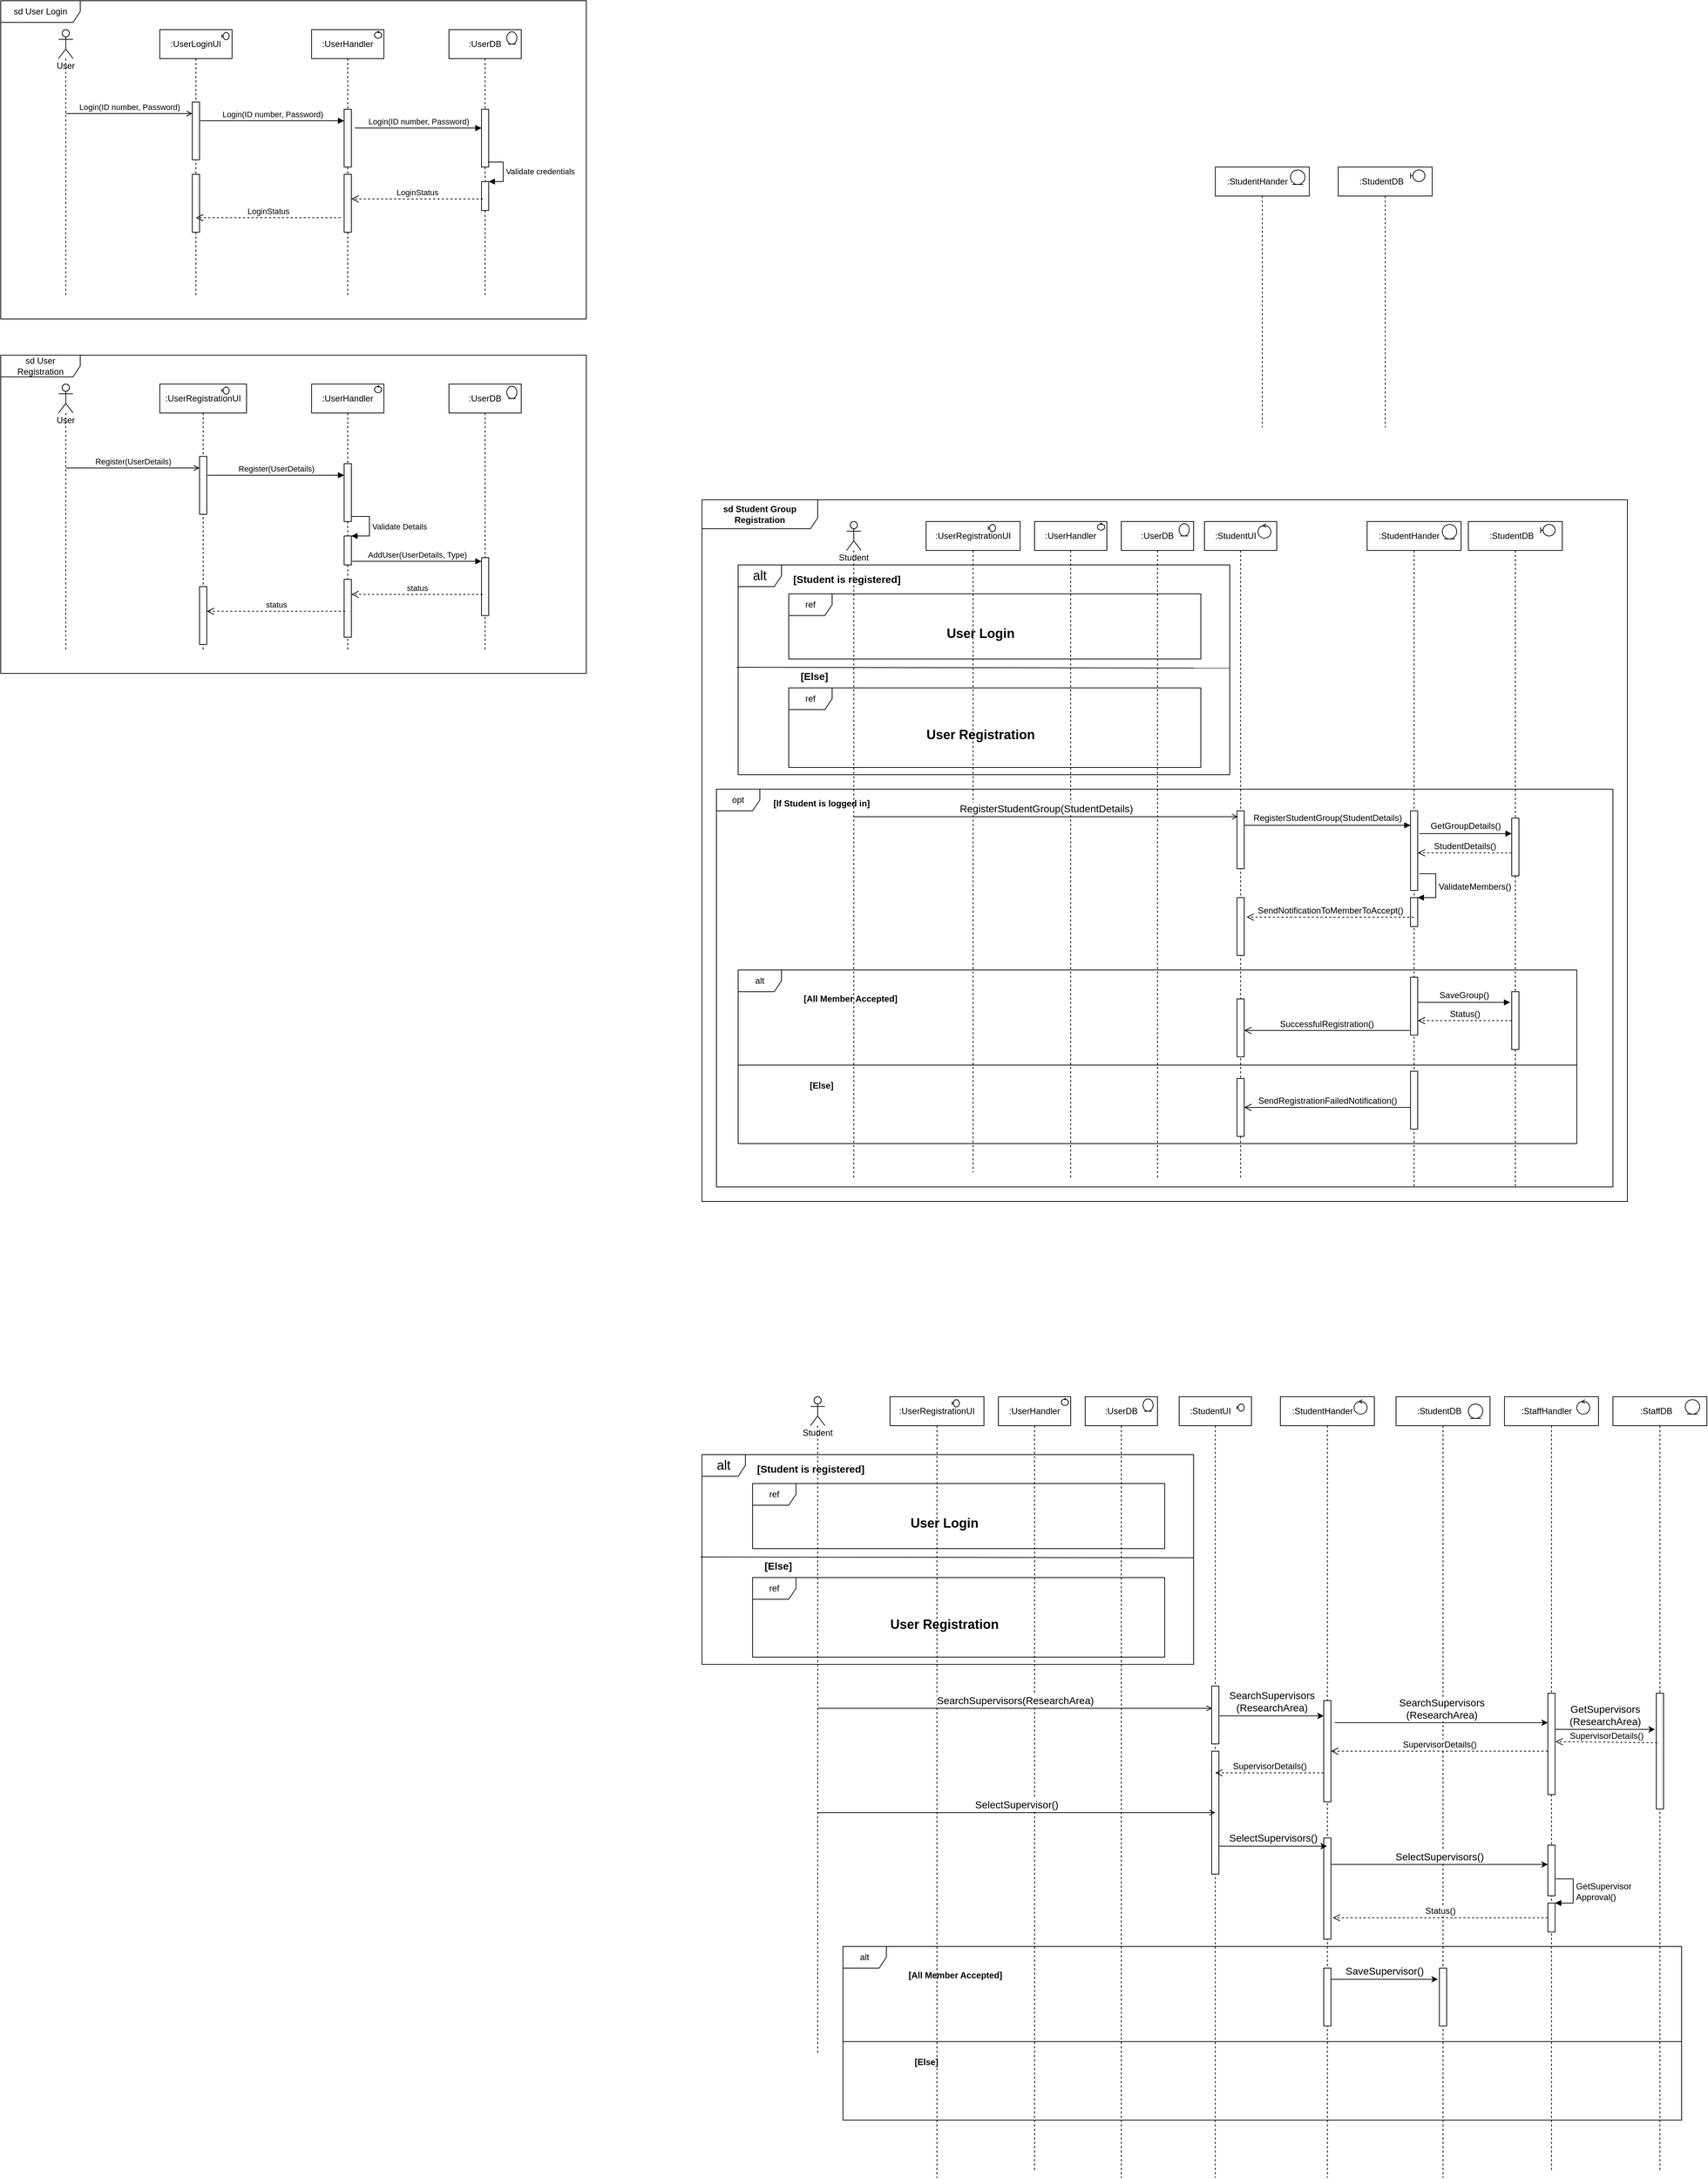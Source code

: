 <mxfile version="17.2.2" type="github">
  <diagram id="UXJ5FvUGoYxB-GUw2wmO" name="Page-1">
    <mxGraphModel dx="2993" dy="1779" grid="1" gridSize="10" guides="1" tooltips="1" connect="1" arrows="1" fold="1" page="1" pageScale="1" pageWidth="850" pageHeight="1100" math="0" shadow="0">
      <root>
        <mxCell id="0" />
        <mxCell id="1" parent="0" />
        <mxCell id="XORutTJ8tZkYRz8rHYH7-273" value="alt" style="shape=umlFrame;whiteSpace=wrap;html=1;fontSize=12;" vertex="1" parent="1">
          <mxGeometry x="-125" y="2580" width="1160" height="240" as="geometry" />
        </mxCell>
        <mxCell id="XORutTJ8tZkYRz8rHYH7-158" value="sd Student Group Registration" style="shape=umlFrame;whiteSpace=wrap;html=1;fontSize=12;width=160;height=40;fontStyle=1" vertex="1" parent="1">
          <mxGeometry x="-320" y="580" width="1280" height="970" as="geometry" />
        </mxCell>
        <mxCell id="XORutTJ8tZkYRz8rHYH7-241" value="opt" style="shape=umlFrame;whiteSpace=wrap;html=1;fontSize=12;" vertex="1" parent="1">
          <mxGeometry x="-300" y="980" width="1240" height="550" as="geometry" />
        </mxCell>
        <mxCell id="XORutTJ8tZkYRz8rHYH7-146" value="alt" style="shape=umlFrame;whiteSpace=wrap;html=1;fontSize=12;" vertex="1" parent="1">
          <mxGeometry x="-270" y="1230" width="1160" height="240" as="geometry" />
        </mxCell>
        <mxCell id="XORutTJ8tZkYRz8rHYH7-122" value="alt" style="shape=umlFrame;whiteSpace=wrap;html=1;fontSize=18;" vertex="1" parent="1">
          <mxGeometry x="-270" y="670" width="680" height="290" as="geometry" />
        </mxCell>
        <mxCell id="XORutTJ8tZkYRz8rHYH7-125" value="ref" style="shape=umlFrame;whiteSpace=wrap;html=1;" vertex="1" parent="1">
          <mxGeometry x="-200" y="840" width="570" height="110" as="geometry" />
        </mxCell>
        <mxCell id="XORutTJ8tZkYRz8rHYH7-120" value="ref" style="shape=umlFrame;whiteSpace=wrap;html=1;" vertex="1" parent="1">
          <mxGeometry x="-200" y="710" width="570" height="90" as="geometry" />
        </mxCell>
        <mxCell id="XORutTJ8tZkYRz8rHYH7-68" value="sd User Login" style="shape=umlFrame;whiteSpace=wrap;html=1;width=110;height=30;" vertex="1" parent="1">
          <mxGeometry x="-1290" y="-110" width="810" height="440" as="geometry" />
        </mxCell>
        <mxCell id="XORutTJ8tZkYRz8rHYH7-3" value=":StudentDB&amp;nbsp; &amp;nbsp;" style="shape=umlLifeline;perimeter=lifelinePerimeter;whiteSpace=wrap;html=1;container=1;collapsible=0;recursiveResize=0;outlineConnect=0;" vertex="1" parent="1">
          <mxGeometry x="560" y="120" width="130" height="360" as="geometry" />
        </mxCell>
        <mxCell id="XORutTJ8tZkYRz8rHYH7-97" value="" style="shape=umlBoundary;whiteSpace=wrap;html=1;" vertex="1" parent="XORutTJ8tZkYRz8rHYH7-3">
          <mxGeometry x="100" y="4" width="20" height="16" as="geometry" />
        </mxCell>
        <mxCell id="XORutTJ8tZkYRz8rHYH7-4" value=":StudentHander&amp;nbsp; &amp;nbsp;&amp;nbsp;" style="shape=umlLifeline;perimeter=lifelinePerimeter;whiteSpace=wrap;html=1;container=1;collapsible=0;recursiveResize=0;outlineConnect=0;" vertex="1" parent="1">
          <mxGeometry x="390" y="120" width="130" height="360" as="geometry" />
        </mxCell>
        <mxCell id="XORutTJ8tZkYRz8rHYH7-98" value="" style="ellipse;shape=umlEntity;whiteSpace=wrap;html=1;" vertex="1" parent="XORutTJ8tZkYRz8rHYH7-4">
          <mxGeometry x="104" y="4" width="20" height="20" as="geometry" />
        </mxCell>
        <mxCell id="XORutTJ8tZkYRz8rHYH7-5" value=":StudentUI&amp;nbsp; &amp;nbsp;&amp;nbsp;" style="shape=umlLifeline;perimeter=lifelinePerimeter;whiteSpace=wrap;html=1;container=1;collapsible=0;recursiveResize=0;outlineConnect=0;" vertex="1" parent="1">
          <mxGeometry x="375" y="610" width="100" height="910" as="geometry" />
        </mxCell>
        <mxCell id="XORutTJ8tZkYRz8rHYH7-99" value="" style="ellipse;shape=umlControl;whiteSpace=wrap;html=1;" vertex="1" parent="XORutTJ8tZkYRz8rHYH7-5">
          <mxGeometry x="74" y="3" width="18" height="20" as="geometry" />
        </mxCell>
        <mxCell id="XORutTJ8tZkYRz8rHYH7-106" value="" style="html=1;points=[];perimeter=orthogonalPerimeter;" vertex="1" parent="XORutTJ8tZkYRz8rHYH7-5">
          <mxGeometry x="45" y="400" width="10" height="80" as="geometry" />
        </mxCell>
        <mxCell id="XORutTJ8tZkYRz8rHYH7-144" value="" style="html=1;points=[];perimeter=orthogonalPerimeter;" vertex="1" parent="XORutTJ8tZkYRz8rHYH7-5">
          <mxGeometry x="45" y="520" width="10" height="80" as="geometry" />
        </mxCell>
        <mxCell id="XORutTJ8tZkYRz8rHYH7-150" value="" style="html=1;points=[];perimeter=orthogonalPerimeter;" vertex="1" parent="XORutTJ8tZkYRz8rHYH7-5">
          <mxGeometry x="45" y="660" width="10" height="80" as="geometry" />
        </mxCell>
        <mxCell id="XORutTJ8tZkYRz8rHYH7-157" value="" style="html=1;points=[];perimeter=orthogonalPerimeter;" vertex="1" parent="XORutTJ8tZkYRz8rHYH7-5">
          <mxGeometry x="45" y="770" width="10" height="80" as="geometry" />
        </mxCell>
        <mxCell id="XORutTJ8tZkYRz8rHYH7-7" value=":UserLoginUI" style="shape=umlLifeline;perimeter=lifelinePerimeter;whiteSpace=wrap;html=1;container=1;collapsible=0;recursiveResize=0;outlineConnect=0;" vertex="1" parent="1">
          <mxGeometry x="-1070" y="-70" width="100" height="370" as="geometry" />
        </mxCell>
        <mxCell id="XORutTJ8tZkYRz8rHYH7-11" value="" style="html=1;points=[];perimeter=orthogonalPerimeter;" vertex="1" parent="XORutTJ8tZkYRz8rHYH7-7">
          <mxGeometry x="45" y="100" width="10" height="80" as="geometry" />
        </mxCell>
        <mxCell id="XORutTJ8tZkYRz8rHYH7-67" value="" style="html=1;points=[];perimeter=orthogonalPerimeter;" vertex="1" parent="XORutTJ8tZkYRz8rHYH7-7">
          <mxGeometry x="45" y="200" width="10" height="80" as="geometry" />
        </mxCell>
        <mxCell id="XORutTJ8tZkYRz8rHYH7-69" value="" style="shape=umlBoundary;whiteSpace=wrap;html=1;" vertex="1" parent="XORutTJ8tZkYRz8rHYH7-7">
          <mxGeometry x="86" y="4" width="10" height="10" as="geometry" />
        </mxCell>
        <mxCell id="XORutTJ8tZkYRz8rHYH7-8" value=":UserHandler" style="shape=umlLifeline;perimeter=lifelinePerimeter;whiteSpace=wrap;html=1;container=1;collapsible=0;recursiveResize=0;outlineConnect=0;" vertex="1" parent="1">
          <mxGeometry x="-860" y="-70" width="100" height="370" as="geometry" />
        </mxCell>
        <mxCell id="XORutTJ8tZkYRz8rHYH7-13" value="" style="html=1;points=[];perimeter=orthogonalPerimeter;" vertex="1" parent="XORutTJ8tZkYRz8rHYH7-8">
          <mxGeometry x="45" y="110" width="10" height="80" as="geometry" />
        </mxCell>
        <mxCell id="XORutTJ8tZkYRz8rHYH7-19" value="" style="html=1;points=[];perimeter=orthogonalPerimeter;" vertex="1" parent="XORutTJ8tZkYRz8rHYH7-8">
          <mxGeometry x="45" y="200" width="10" height="80" as="geometry" />
        </mxCell>
        <mxCell id="XORutTJ8tZkYRz8rHYH7-71" value="" style="ellipse;shape=umlControl;whiteSpace=wrap;html=1;" vertex="1" parent="XORutTJ8tZkYRz8rHYH7-8">
          <mxGeometry x="87" y="2" width="10" height="10" as="geometry" />
        </mxCell>
        <mxCell id="XORutTJ8tZkYRz8rHYH7-9" value=":UserDB" style="shape=umlLifeline;perimeter=lifelinePerimeter;whiteSpace=wrap;html=1;container=1;collapsible=0;recursiveResize=0;outlineConnect=0;" vertex="1" parent="1">
          <mxGeometry x="-670" y="-70" width="100" height="370" as="geometry" />
        </mxCell>
        <mxCell id="XORutTJ8tZkYRz8rHYH7-15" value="" style="html=1;points=[];perimeter=orthogonalPerimeter;" vertex="1" parent="XORutTJ8tZkYRz8rHYH7-9">
          <mxGeometry x="45" y="110" width="10" height="80" as="geometry" />
        </mxCell>
        <mxCell id="XORutTJ8tZkYRz8rHYH7-17" value="" style="html=1;points=[];perimeter=orthogonalPerimeter;" vertex="1" parent="XORutTJ8tZkYRz8rHYH7-9">
          <mxGeometry x="45" y="210" width="10" height="40" as="geometry" />
        </mxCell>
        <mxCell id="XORutTJ8tZkYRz8rHYH7-18" value="Validate credentials" style="edgeStyle=orthogonalEdgeStyle;html=1;align=left;spacingLeft=2;endArrow=block;rounded=0;entryX=1;entryY=0;exitX=0.9;exitY=0.913;exitDx=0;exitDy=0;exitPerimeter=0;" edge="1" target="XORutTJ8tZkYRz8rHYH7-17" parent="XORutTJ8tZkYRz8rHYH7-9" source="XORutTJ8tZkYRz8rHYH7-15">
          <mxGeometry relative="1" as="geometry">
            <mxPoint x="45" y="210" as="sourcePoint" />
            <Array as="points">
              <mxPoint x="75" y="183" />
              <mxPoint x="75" y="210" />
            </Array>
          </mxGeometry>
        </mxCell>
        <mxCell id="XORutTJ8tZkYRz8rHYH7-70" value="" style="ellipse;shape=umlEntity;whiteSpace=wrap;html=1;" vertex="1" parent="XORutTJ8tZkYRz8rHYH7-9">
          <mxGeometry x="80" y="3" width="14" height="17" as="geometry" />
        </mxCell>
        <mxCell id="XORutTJ8tZkYRz8rHYH7-10" value="User" style="shape=umlLifeline;participant=umlActor;perimeter=lifelinePerimeter;whiteSpace=wrap;html=1;container=1;collapsible=0;recursiveResize=0;verticalAlign=top;spacingTop=36;outlineConnect=0;" vertex="1" parent="1">
          <mxGeometry x="-1210" y="-70" width="20" height="370" as="geometry" />
        </mxCell>
        <mxCell id="XORutTJ8tZkYRz8rHYH7-12" value="Login(ID number, Password)" style="html=1;verticalAlign=bottom;endArrow=open;rounded=0;entryX=0;entryY=0.2;entryDx=0;entryDy=0;entryPerimeter=0;endFill=0;" edge="1" parent="1" source="XORutTJ8tZkYRz8rHYH7-10" target="XORutTJ8tZkYRz8rHYH7-11">
          <mxGeometry width="80" relative="1" as="geometry">
            <mxPoint x="-710" y="200" as="sourcePoint" />
            <mxPoint x="-630" y="200" as="targetPoint" />
          </mxGeometry>
        </mxCell>
        <mxCell id="XORutTJ8tZkYRz8rHYH7-14" value="Login(ID number, Password)" style="html=1;verticalAlign=bottom;endArrow=block;rounded=0;exitX=1.1;exitY=0.325;exitDx=0;exitDy=0;exitPerimeter=0;" edge="1" parent="1" source="XORutTJ8tZkYRz8rHYH7-11" target="XORutTJ8tZkYRz8rHYH7-13">
          <mxGeometry width="80" relative="1" as="geometry">
            <mxPoint x="-1110" y="120" as="sourcePoint" />
            <mxPoint x="-1015" y="56" as="targetPoint" />
          </mxGeometry>
        </mxCell>
        <mxCell id="XORutTJ8tZkYRz8rHYH7-16" value="Login(ID number, Password)" style="html=1;verticalAlign=bottom;endArrow=block;rounded=0;entryX=0;entryY=0.325;entryDx=0;entryDy=0;entryPerimeter=0;" edge="1" parent="1" target="XORutTJ8tZkYRz8rHYH7-15">
          <mxGeometry width="80" relative="1" as="geometry">
            <mxPoint x="-800" y="66" as="sourcePoint" />
            <mxPoint x="-805" y="66" as="targetPoint" />
          </mxGeometry>
        </mxCell>
        <mxCell id="XORutTJ8tZkYRz8rHYH7-21" value="LoginStatus" style="html=1;verticalAlign=bottom;endArrow=open;dashed=1;endSize=8;rounded=0;exitX=0.2;exitY=0.6;exitDx=0;exitDy=0;exitPerimeter=0;" edge="1" parent="1" source="XORutTJ8tZkYRz8rHYH7-17" target="XORutTJ8tZkYRz8rHYH7-19">
          <mxGeometry relative="1" as="geometry">
            <mxPoint x="-630" y="200" as="sourcePoint" />
            <mxPoint x="-810" y="150" as="targetPoint" />
          </mxGeometry>
        </mxCell>
        <mxCell id="XORutTJ8tZkYRz8rHYH7-66" value="LoginStatus" style="html=1;verticalAlign=bottom;endArrow=open;dashed=1;endSize=8;rounded=0;exitX=-0.5;exitY=0.75;exitDx=0;exitDy=0;exitPerimeter=0;" edge="1" parent="1" source="XORutTJ8tZkYRz8rHYH7-19">
          <mxGeometry relative="1" as="geometry">
            <mxPoint x="-613" y="174" as="sourcePoint" />
            <mxPoint x="-1020" y="190" as="targetPoint" />
          </mxGeometry>
        </mxCell>
        <mxCell id="XORutTJ8tZkYRz8rHYH7-72" value="sd User Registration" style="shape=umlFrame;whiteSpace=wrap;html=1;width=110;height=30;" vertex="1" parent="1">
          <mxGeometry x="-1290" y="380" width="810" height="440" as="geometry" />
        </mxCell>
        <mxCell id="XORutTJ8tZkYRz8rHYH7-73" value=":UserRegistrationUI" style="shape=umlLifeline;perimeter=lifelinePerimeter;whiteSpace=wrap;html=1;container=1;collapsible=0;recursiveResize=0;outlineConnect=0;" vertex="1" parent="1">
          <mxGeometry x="-1070" y="420" width="120" height="370" as="geometry" />
        </mxCell>
        <mxCell id="XORutTJ8tZkYRz8rHYH7-74" value="" style="html=1;points=[];perimeter=orthogonalPerimeter;" vertex="1" parent="XORutTJ8tZkYRz8rHYH7-73">
          <mxGeometry x="55" y="100" width="10" height="80" as="geometry" />
        </mxCell>
        <mxCell id="XORutTJ8tZkYRz8rHYH7-76" value="" style="shape=umlBoundary;whiteSpace=wrap;html=1;" vertex="1" parent="XORutTJ8tZkYRz8rHYH7-73">
          <mxGeometry x="86" y="4" width="10" height="10" as="geometry" />
        </mxCell>
        <mxCell id="XORutTJ8tZkYRz8rHYH7-94" value="" style="html=1;points=[];perimeter=orthogonalPerimeter;" vertex="1" parent="XORutTJ8tZkYRz8rHYH7-73">
          <mxGeometry x="55" y="280" width="10" height="80" as="geometry" />
        </mxCell>
        <mxCell id="XORutTJ8tZkYRz8rHYH7-77" value=":UserHandler" style="shape=umlLifeline;perimeter=lifelinePerimeter;whiteSpace=wrap;html=1;container=1;collapsible=0;recursiveResize=0;outlineConnect=0;" vertex="1" parent="1">
          <mxGeometry x="-860" y="420" width="100" height="370" as="geometry" />
        </mxCell>
        <mxCell id="XORutTJ8tZkYRz8rHYH7-78" value="" style="html=1;points=[];perimeter=orthogonalPerimeter;" vertex="1" parent="XORutTJ8tZkYRz8rHYH7-77">
          <mxGeometry x="45" y="110" width="10" height="80" as="geometry" />
        </mxCell>
        <mxCell id="XORutTJ8tZkYRz8rHYH7-80" value="" style="ellipse;shape=umlControl;whiteSpace=wrap;html=1;" vertex="1" parent="XORutTJ8tZkYRz8rHYH7-77">
          <mxGeometry x="87" y="2" width="10" height="10" as="geometry" />
        </mxCell>
        <mxCell id="XORutTJ8tZkYRz8rHYH7-83" value="" style="html=1;points=[];perimeter=orthogonalPerimeter;" vertex="1" parent="XORutTJ8tZkYRz8rHYH7-77">
          <mxGeometry x="45" y="210" width="10" height="40" as="geometry" />
        </mxCell>
        <mxCell id="XORutTJ8tZkYRz8rHYH7-84" value="Validate Details" style="edgeStyle=orthogonalEdgeStyle;html=1;align=left;spacingLeft=2;endArrow=block;rounded=0;entryX=1;entryY=0;" edge="1" parent="XORutTJ8tZkYRz8rHYH7-77" source="XORutTJ8tZkYRz8rHYH7-78" target="XORutTJ8tZkYRz8rHYH7-83">
          <mxGeometry relative="1" as="geometry">
            <mxPoint x="235" y="210" as="sourcePoint" />
            <Array as="points">
              <mxPoint x="80" y="183" />
              <mxPoint x="80" y="210" />
            </Array>
          </mxGeometry>
        </mxCell>
        <mxCell id="XORutTJ8tZkYRz8rHYH7-75" value="" style="html=1;points=[];perimeter=orthogonalPerimeter;" vertex="1" parent="XORutTJ8tZkYRz8rHYH7-77">
          <mxGeometry x="45" y="270" width="10" height="80" as="geometry" />
        </mxCell>
        <mxCell id="XORutTJ8tZkYRz8rHYH7-81" value=":UserDB" style="shape=umlLifeline;perimeter=lifelinePerimeter;whiteSpace=wrap;html=1;container=1;collapsible=0;recursiveResize=0;outlineConnect=0;" vertex="1" parent="1">
          <mxGeometry x="-670" y="420" width="100" height="370" as="geometry" />
        </mxCell>
        <mxCell id="XORutTJ8tZkYRz8rHYH7-82" value="" style="html=1;points=[];perimeter=orthogonalPerimeter;" vertex="1" parent="XORutTJ8tZkYRz8rHYH7-81">
          <mxGeometry x="45" y="240" width="10" height="80" as="geometry" />
        </mxCell>
        <mxCell id="XORutTJ8tZkYRz8rHYH7-85" value="" style="ellipse;shape=umlEntity;whiteSpace=wrap;html=1;" vertex="1" parent="XORutTJ8tZkYRz8rHYH7-81">
          <mxGeometry x="80" y="3" width="14" height="17" as="geometry" />
        </mxCell>
        <mxCell id="XORutTJ8tZkYRz8rHYH7-86" value="User" style="shape=umlLifeline;participant=umlActor;perimeter=lifelinePerimeter;whiteSpace=wrap;html=1;container=1;collapsible=0;recursiveResize=0;verticalAlign=top;spacingTop=36;outlineConnect=0;" vertex="1" parent="1">
          <mxGeometry x="-1210" y="420" width="20" height="370" as="geometry" />
        </mxCell>
        <mxCell id="XORutTJ8tZkYRz8rHYH7-87" value="Register(UserDetails)" style="html=1;verticalAlign=bottom;endArrow=open;rounded=0;entryX=0;entryY=0.2;entryDx=0;entryDy=0;entryPerimeter=0;endFill=0;" edge="1" source="XORutTJ8tZkYRz8rHYH7-86" target="XORutTJ8tZkYRz8rHYH7-74" parent="1">
          <mxGeometry width="80" relative="1" as="geometry">
            <mxPoint x="-710" y="690" as="sourcePoint" />
            <mxPoint x="-630" y="690" as="targetPoint" />
          </mxGeometry>
        </mxCell>
        <mxCell id="XORutTJ8tZkYRz8rHYH7-88" value="Register(UserDetails)" style="html=1;verticalAlign=bottom;endArrow=block;rounded=0;exitX=1.1;exitY=0.325;exitDx=0;exitDy=0;exitPerimeter=0;" edge="1" source="XORutTJ8tZkYRz8rHYH7-74" target="XORutTJ8tZkYRz8rHYH7-78" parent="1">
          <mxGeometry width="80" relative="1" as="geometry">
            <mxPoint x="-1110" y="610" as="sourcePoint" />
            <mxPoint x="-1015" y="546" as="targetPoint" />
          </mxGeometry>
        </mxCell>
        <mxCell id="XORutTJ8tZkYRz8rHYH7-93" value="AddUser(UserDetails, Type)" style="html=1;verticalAlign=bottom;endArrow=block;rounded=0;exitX=1.114;exitY=0.875;exitDx=0;exitDy=0;exitPerimeter=0;" edge="1" parent="1" source="XORutTJ8tZkYRz8rHYH7-83" target="XORutTJ8tZkYRz8rHYH7-82">
          <mxGeometry width="80" relative="1" as="geometry">
            <mxPoint x="-994" y="556" as="sourcePoint" />
            <mxPoint x="-805" y="556" as="targetPoint" />
          </mxGeometry>
        </mxCell>
        <mxCell id="XORutTJ8tZkYRz8rHYH7-95" value="status" style="html=1;verticalAlign=bottom;endArrow=open;dashed=1;endSize=8;rounded=0;exitX=0.171;exitY=0.634;exitDx=0;exitDy=0;exitPerimeter=0;" edge="1" parent="1" source="XORutTJ8tZkYRz8rHYH7-82" target="XORutTJ8tZkYRz8rHYH7-75">
          <mxGeometry relative="1" as="geometry">
            <mxPoint x="-830" y="650" as="sourcePoint" />
            <mxPoint x="-910" y="650" as="targetPoint" />
          </mxGeometry>
        </mxCell>
        <mxCell id="XORutTJ8tZkYRz8rHYH7-96" value="status" style="html=1;verticalAlign=bottom;endArrow=open;dashed=1;endSize=8;rounded=0;exitX=0.143;exitY=0.552;exitDx=0;exitDy=0;exitPerimeter=0;" edge="1" parent="1" source="XORutTJ8tZkYRz8rHYH7-75" target="XORutTJ8tZkYRz8rHYH7-94">
          <mxGeometry relative="1" as="geometry">
            <mxPoint x="-613.29" y="720.72" as="sourcePoint" />
            <mxPoint x="-795" y="720.72" as="targetPoint" />
          </mxGeometry>
        </mxCell>
        <mxCell id="XORutTJ8tZkYRz8rHYH7-101" value="Student" style="shape=umlLifeline;participant=umlActor;perimeter=lifelinePerimeter;whiteSpace=wrap;html=1;container=1;collapsible=0;recursiveResize=0;verticalAlign=top;spacingTop=36;outlineConnect=0;" vertex="1" parent="1">
          <mxGeometry x="-120" y="610" width="20" height="910" as="geometry" />
        </mxCell>
        <mxCell id="XORutTJ8tZkYRz8rHYH7-102" value=":StudentHander&amp;nbsp; &amp;nbsp;&amp;nbsp;" style="shape=umlLifeline;perimeter=lifelinePerimeter;whiteSpace=wrap;html=1;container=1;collapsible=0;recursiveResize=0;outlineConnect=0;" vertex="1" parent="1">
          <mxGeometry x="600" y="610" width="130" height="920" as="geometry" />
        </mxCell>
        <mxCell id="XORutTJ8tZkYRz8rHYH7-103" value="" style="ellipse;shape=umlEntity;whiteSpace=wrap;html=1;" vertex="1" parent="XORutTJ8tZkYRz8rHYH7-102">
          <mxGeometry x="104" y="4" width="20" height="20" as="geometry" />
        </mxCell>
        <mxCell id="XORutTJ8tZkYRz8rHYH7-132" value="" style="html=1;points=[];perimeter=orthogonalPerimeter;" vertex="1" parent="XORutTJ8tZkYRz8rHYH7-102">
          <mxGeometry x="60" y="400" width="10" height="110" as="geometry" />
        </mxCell>
        <mxCell id="XORutTJ8tZkYRz8rHYH7-140" value="" style="html=1;points=[];perimeter=orthogonalPerimeter;fontSize=12;" vertex="1" parent="XORutTJ8tZkYRz8rHYH7-102">
          <mxGeometry x="60" y="520" width="10" height="40" as="geometry" />
        </mxCell>
        <mxCell id="XORutTJ8tZkYRz8rHYH7-141" value="ValidateMembers()" style="edgeStyle=orthogonalEdgeStyle;html=1;align=left;spacingLeft=2;endArrow=block;rounded=0;entryX=1;entryY=0;fontSize=12;exitX=1.222;exitY=0.791;exitDx=0;exitDy=0;exitPerimeter=0;" edge="1" target="XORutTJ8tZkYRz8rHYH7-140" parent="XORutTJ8tZkYRz8rHYH7-102" source="XORutTJ8tZkYRz8rHYH7-132">
          <mxGeometry relative="1" as="geometry">
            <mxPoint x="65" y="500" as="sourcePoint" />
            <Array as="points">
              <mxPoint x="95" y="487" />
              <mxPoint x="95" y="520" />
            </Array>
          </mxGeometry>
        </mxCell>
        <mxCell id="XORutTJ8tZkYRz8rHYH7-151" value="" style="html=1;points=[];perimeter=orthogonalPerimeter;" vertex="1" parent="XORutTJ8tZkYRz8rHYH7-102">
          <mxGeometry x="60" y="630" width="10" height="80" as="geometry" />
        </mxCell>
        <mxCell id="XORutTJ8tZkYRz8rHYH7-155" value="" style="html=1;points=[];perimeter=orthogonalPerimeter;" vertex="1" parent="XORutTJ8tZkYRz8rHYH7-102">
          <mxGeometry x="60" y="760" width="10" height="80" as="geometry" />
        </mxCell>
        <mxCell id="XORutTJ8tZkYRz8rHYH7-104" value=":StudentDB&amp;nbsp; &amp;nbsp;" style="shape=umlLifeline;perimeter=lifelinePerimeter;whiteSpace=wrap;html=1;container=1;collapsible=0;recursiveResize=0;outlineConnect=0;" vertex="1" parent="1">
          <mxGeometry x="740" y="610" width="130" height="920" as="geometry" />
        </mxCell>
        <mxCell id="XORutTJ8tZkYRz8rHYH7-105" value="" style="shape=umlBoundary;whiteSpace=wrap;html=1;" vertex="1" parent="XORutTJ8tZkYRz8rHYH7-104">
          <mxGeometry x="100" y="4" width="20" height="16" as="geometry" />
        </mxCell>
        <mxCell id="XORutTJ8tZkYRz8rHYH7-134" value="" style="html=1;points=[];perimeter=orthogonalPerimeter;" vertex="1" parent="XORutTJ8tZkYRz8rHYH7-104">
          <mxGeometry x="60" y="410" width="10" height="80" as="geometry" />
        </mxCell>
        <mxCell id="XORutTJ8tZkYRz8rHYH7-142" value="" style="html=1;points=[];perimeter=orthogonalPerimeter;" vertex="1" parent="XORutTJ8tZkYRz8rHYH7-104">
          <mxGeometry x="60" y="650" width="10" height="80" as="geometry" />
        </mxCell>
        <mxCell id="XORutTJ8tZkYRz8rHYH7-107" value=":UserRegistrationUI" style="shape=umlLifeline;perimeter=lifelinePerimeter;whiteSpace=wrap;html=1;container=1;collapsible=0;recursiveResize=0;outlineConnect=0;" vertex="1" parent="1">
          <mxGeometry x="-10" y="610" width="130" height="900" as="geometry" />
        </mxCell>
        <mxCell id="XORutTJ8tZkYRz8rHYH7-109" value="" style="shape=umlBoundary;whiteSpace=wrap;html=1;" vertex="1" parent="XORutTJ8tZkYRz8rHYH7-107">
          <mxGeometry x="86" y="4" width="10" height="10" as="geometry" />
        </mxCell>
        <mxCell id="XORutTJ8tZkYRz8rHYH7-121" value="User Login" style="text;html=1;align=center;verticalAlign=middle;resizable=0;points=[];autosize=1;strokeColor=none;fillColor=none;fontSize=18;fontStyle=1" vertex="1" parent="XORutTJ8tZkYRz8rHYH7-107">
          <mxGeometry x="20" y="140" width="110" height="30" as="geometry" />
        </mxCell>
        <mxCell id="XORutTJ8tZkYRz8rHYH7-126" value="User Registration" style="text;html=1;align=center;verticalAlign=middle;resizable=0;points=[];autosize=1;strokeColor=none;fillColor=none;fontSize=18;fontStyle=1" vertex="1" parent="XORutTJ8tZkYRz8rHYH7-107">
          <mxGeometry x="-10" y="280" width="170" height="30" as="geometry" />
        </mxCell>
        <mxCell id="XORutTJ8tZkYRz8rHYH7-232" value="User Login" style="text;html=1;align=center;verticalAlign=middle;resizable=0;points=[];autosize=1;strokeColor=none;fillColor=none;fontSize=18;fontStyle=1" vertex="1" parent="XORutTJ8tZkYRz8rHYH7-107">
          <mxGeometry x="-30" y="1370" width="110" height="30" as="geometry" />
        </mxCell>
        <mxCell id="XORutTJ8tZkYRz8rHYH7-233" value="User Registration" style="text;html=1;align=center;verticalAlign=middle;resizable=0;points=[];autosize=1;strokeColor=none;fillColor=none;fontSize=18;fontStyle=1" vertex="1" parent="XORutTJ8tZkYRz8rHYH7-107">
          <mxGeometry x="-60" y="1510" width="170" height="30" as="geometry" />
        </mxCell>
        <mxCell id="XORutTJ8tZkYRz8rHYH7-111" value=":UserHandler" style="shape=umlLifeline;perimeter=lifelinePerimeter;whiteSpace=wrap;html=1;container=1;collapsible=0;recursiveResize=0;outlineConnect=0;" vertex="1" parent="1">
          <mxGeometry x="140" y="610" width="100" height="910" as="geometry" />
        </mxCell>
        <mxCell id="XORutTJ8tZkYRz8rHYH7-113" value="" style="ellipse;shape=umlControl;whiteSpace=wrap;html=1;" vertex="1" parent="XORutTJ8tZkYRz8rHYH7-111">
          <mxGeometry x="87" y="2" width="10" height="10" as="geometry" />
        </mxCell>
        <mxCell id="XORutTJ8tZkYRz8rHYH7-117" value=":UserDB" style="shape=umlLifeline;perimeter=lifelinePerimeter;whiteSpace=wrap;html=1;container=1;collapsible=0;recursiveResize=0;outlineConnect=0;" vertex="1" parent="1">
          <mxGeometry x="260" y="610" width="100" height="910" as="geometry" />
        </mxCell>
        <mxCell id="XORutTJ8tZkYRz8rHYH7-119" value="" style="ellipse;shape=umlEntity;whiteSpace=wrap;html=1;" vertex="1" parent="XORutTJ8tZkYRz8rHYH7-117">
          <mxGeometry x="80" y="3" width="14" height="17" as="geometry" />
        </mxCell>
        <mxCell id="XORutTJ8tZkYRz8rHYH7-124" value="[Student is registered]" style="text;html=1;align=center;verticalAlign=middle;resizable=0;points=[];autosize=1;strokeColor=none;fillColor=none;fontSize=14;fontStyle=1" vertex="1" parent="1">
          <mxGeometry x="-200" y="680" width="160" height="20" as="geometry" />
        </mxCell>
        <mxCell id="XORutTJ8tZkYRz8rHYH7-127" value="[Else]" style="text;html=1;align=center;verticalAlign=middle;resizable=0;points=[];autosize=1;strokeColor=none;fillColor=none;fontSize=14;fontStyle=1" vertex="1" parent="1">
          <mxGeometry x="-190" y="814" width="50" height="20" as="geometry" />
        </mxCell>
        <mxCell id="XORutTJ8tZkYRz8rHYH7-128" value="" style="endArrow=none;html=1;rounded=0;fontSize=14;exitX=-0.003;exitY=0.488;exitDx=0;exitDy=0;exitPerimeter=0;entryX=1;entryY=0.492;entryDx=0;entryDy=0;entryPerimeter=0;" edge="1" parent="1" source="XORutTJ8tZkYRz8rHYH7-122" target="XORutTJ8tZkYRz8rHYH7-122">
          <mxGeometry width="50" height="50" relative="1" as="geometry">
            <mxPoint x="140" y="840" as="sourcePoint" />
            <mxPoint x="190" y="790" as="targetPoint" />
          </mxGeometry>
        </mxCell>
        <mxCell id="XORutTJ8tZkYRz8rHYH7-131" value="RegisterStudentGroup(StudentDetails)" style="html=1;verticalAlign=bottom;endArrow=open;rounded=0;fontSize=14;entryX=0.111;entryY=0.101;entryDx=0;entryDy=0;entryPerimeter=0;endFill=0;" edge="1" parent="1" source="XORutTJ8tZkYRz8rHYH7-101" target="XORutTJ8tZkYRz8rHYH7-106">
          <mxGeometry width="80" relative="1" as="geometry">
            <mxPoint x="120" y="930" as="sourcePoint" />
            <mxPoint x="200" y="930" as="targetPoint" />
          </mxGeometry>
        </mxCell>
        <mxCell id="XORutTJ8tZkYRz8rHYH7-133" value="&lt;font style=&quot;font-size: 12px&quot;&gt;RegisterStudentGroup(StudentDetails)&lt;/font&gt;" style="html=1;verticalAlign=bottom;endArrow=block;rounded=0;fontSize=14;" edge="1" parent="1" source="XORutTJ8tZkYRz8rHYH7-106">
          <mxGeometry width="80" relative="1" as="geometry">
            <mxPoint x="120" y="930" as="sourcePoint" />
            <mxPoint x="660" y="1030" as="targetPoint" />
          </mxGeometry>
        </mxCell>
        <mxCell id="XORutTJ8tZkYRz8rHYH7-136" value="&lt;font style=&quot;font-size: 12px&quot;&gt;GetGroupDetails()&lt;/font&gt;" style="html=1;verticalAlign=bottom;endArrow=block;rounded=0;fontSize=14;exitX=1.222;exitY=0.286;exitDx=0;exitDy=0;exitPerimeter=0;" edge="1" parent="1" source="XORutTJ8tZkYRz8rHYH7-132" target="XORutTJ8tZkYRz8rHYH7-134">
          <mxGeometry width="80" relative="1" as="geometry">
            <mxPoint x="440" y="1045.92" as="sourcePoint" />
            <mxPoint x="670" y="1045.92" as="targetPoint" />
          </mxGeometry>
        </mxCell>
        <mxCell id="XORutTJ8tZkYRz8rHYH7-139" value="StudentDetails()" style="html=1;verticalAlign=bottom;endArrow=open;dashed=1;endSize=8;rounded=0;fontSize=12;entryX=1;entryY=0.528;entryDx=0;entryDy=0;entryPerimeter=0;" edge="1" parent="1" source="XORutTJ8tZkYRz8rHYH7-134" target="XORutTJ8tZkYRz8rHYH7-132">
          <mxGeometry relative="1" as="geometry">
            <mxPoint x="310" y="1040" as="sourcePoint" />
            <mxPoint x="230" y="1040" as="targetPoint" />
          </mxGeometry>
        </mxCell>
        <mxCell id="XORutTJ8tZkYRz8rHYH7-145" value="SendNotificationToMemberToAccept()" style="html=1;verticalAlign=bottom;endArrow=open;dashed=1;endSize=8;rounded=0;fontSize=12;entryX=1.333;entryY=0.337;entryDx=0;entryDy=0;entryPerimeter=0;" edge="1" parent="1" source="XORutTJ8tZkYRz8rHYH7-102" target="XORutTJ8tZkYRz8rHYH7-144">
          <mxGeometry relative="1" as="geometry">
            <mxPoint x="810" y="1078.08" as="sourcePoint" />
            <mxPoint x="680" y="1078.08" as="targetPoint" />
          </mxGeometry>
        </mxCell>
        <mxCell id="XORutTJ8tZkYRz8rHYH7-147" value="[All Member Accepted]" style="text;html=1;align=center;verticalAlign=middle;resizable=0;points=[];autosize=1;strokeColor=none;fillColor=none;fontSize=12;fontStyle=1" vertex="1" parent="1">
          <mxGeometry x="-190" y="1260" width="150" height="20" as="geometry" />
        </mxCell>
        <mxCell id="XORutTJ8tZkYRz8rHYH7-148" value="[Else]" style="text;html=1;align=center;verticalAlign=middle;resizable=0;points=[];autosize=1;strokeColor=none;fillColor=none;fontSize=12;fontStyle=1" vertex="1" parent="1">
          <mxGeometry x="-180" y="1380" width="50" height="20" as="geometry" />
        </mxCell>
        <mxCell id="XORutTJ8tZkYRz8rHYH7-149" value="" style="endArrow=none;html=1;rounded=0;fontSize=12;exitX=0;exitY=0.548;exitDx=0;exitDy=0;exitPerimeter=0;entryX=1;entryY=0.548;entryDx=0;entryDy=0;entryPerimeter=0;" edge="1" parent="1" source="XORutTJ8tZkYRz8rHYH7-146" target="XORutTJ8tZkYRz8rHYH7-146">
          <mxGeometry width="50" height="50" relative="1" as="geometry">
            <mxPoint x="250" y="1170" as="sourcePoint" />
            <mxPoint x="300" y="1120" as="targetPoint" />
          </mxGeometry>
        </mxCell>
        <mxCell id="XORutTJ8tZkYRz8rHYH7-152" value="&lt;font style=&quot;font-size: 12px&quot;&gt;SaveGroup()&lt;/font&gt;" style="html=1;verticalAlign=bottom;endArrow=block;rounded=0;fontSize=14;entryX=-0.222;entryY=0.185;entryDx=0;entryDy=0;entryPerimeter=0;" edge="1" parent="1" source="XORutTJ8tZkYRz8rHYH7-151" target="XORutTJ8tZkYRz8rHYH7-142">
          <mxGeometry width="80" relative="1" as="geometry">
            <mxPoint x="682.22" y="1051.46" as="sourcePoint" />
            <mxPoint x="810" y="1051.46" as="targetPoint" />
          </mxGeometry>
        </mxCell>
        <mxCell id="XORutTJ8tZkYRz8rHYH7-153" value="Status()" style="html=1;verticalAlign=bottom;endArrow=open;dashed=1;endSize=8;rounded=0;fontSize=12;" edge="1" parent="1" source="XORutTJ8tZkYRz8rHYH7-142" target="XORutTJ8tZkYRz8rHYH7-151">
          <mxGeometry relative="1" as="geometry">
            <mxPoint x="810" y="1078.08" as="sourcePoint" />
            <mxPoint x="680" y="1078.08" as="targetPoint" />
          </mxGeometry>
        </mxCell>
        <mxCell id="XORutTJ8tZkYRz8rHYH7-154" value="SuccessfulRegistration()" style="html=1;verticalAlign=bottom;endArrow=open;endSize=8;rounded=0;fontSize=12;exitX=-0.111;exitY=0.921;exitDx=0;exitDy=0;exitPerimeter=0;" edge="1" parent="1" source="XORutTJ8tZkYRz8rHYH7-151" target="XORutTJ8tZkYRz8rHYH7-150">
          <mxGeometry relative="1" as="geometry">
            <mxPoint x="810" y="1310" as="sourcePoint" />
            <mxPoint x="680" y="1310" as="targetPoint" />
          </mxGeometry>
        </mxCell>
        <mxCell id="XORutTJ8tZkYRz8rHYH7-156" value="SendRegistrationFailedNotification()" style="html=1;verticalAlign=bottom;endArrow=open;endSize=8;rounded=0;fontSize=12;entryX=1;entryY=0.5;entryDx=0;entryDy=0;entryPerimeter=0;" edge="1" parent="1" source="XORutTJ8tZkYRz8rHYH7-155" target="XORutTJ8tZkYRz8rHYH7-157">
          <mxGeometry relative="1" as="geometry">
            <mxPoint x="648.89" y="1400.0" as="sourcePoint" />
            <mxPoint x="470" y="1400" as="targetPoint" />
          </mxGeometry>
        </mxCell>
        <mxCell id="XORutTJ8tZkYRz8rHYH7-193" value=":StudentUI&amp;nbsp; &amp;nbsp;&amp;nbsp;" style="shape=umlLifeline;perimeter=lifelinePerimeter;whiteSpace=wrap;html=1;container=1;collapsible=0;recursiveResize=0;outlineConnect=0;" vertex="1" parent="1">
          <mxGeometry x="340" y="1820" width="100" height="1080" as="geometry" />
        </mxCell>
        <mxCell id="XORutTJ8tZkYRz8rHYH7-195" value="" style="html=1;points=[];perimeter=orthogonalPerimeter;" vertex="1" parent="XORutTJ8tZkYRz8rHYH7-193">
          <mxGeometry x="45" y="400" width="10" height="80" as="geometry" />
        </mxCell>
        <mxCell id="XORutTJ8tZkYRz8rHYH7-250" value="" style="html=1;points=[];perimeter=orthogonalPerimeter;" vertex="1" parent="XORutTJ8tZkYRz8rHYH7-193">
          <mxGeometry x="45" y="490" width="10" height="170" as="geometry" />
        </mxCell>
        <mxCell id="XORutTJ8tZkYRz8rHYH7-262" value="" style="shape=umlBoundary;whiteSpace=wrap;html=1;" vertex="1" parent="XORutTJ8tZkYRz8rHYH7-193">
          <mxGeometry x="80" y="10" width="10" height="10" as="geometry" />
        </mxCell>
        <mxCell id="XORutTJ8tZkYRz8rHYH7-199" value="Student" style="shape=umlLifeline;participant=umlActor;perimeter=lifelinePerimeter;whiteSpace=wrap;html=1;container=1;collapsible=0;recursiveResize=0;verticalAlign=top;spacingTop=36;outlineConnect=0;" vertex="1" parent="1">
          <mxGeometry x="-170" y="1820" width="20" height="910" as="geometry" />
        </mxCell>
        <mxCell id="XORutTJ8tZkYRz8rHYH7-200" value=":StudentHander&amp;nbsp; &amp;nbsp;&amp;nbsp;" style="shape=umlLifeline;perimeter=lifelinePerimeter;whiteSpace=wrap;html=1;container=1;collapsible=0;recursiveResize=0;outlineConnect=0;" vertex="1" parent="1">
          <mxGeometry x="480" y="1820" width="130" height="1080" as="geometry" />
        </mxCell>
        <mxCell id="XORutTJ8tZkYRz8rHYH7-256" value="" style="html=1;points=[];perimeter=orthogonalPerimeter;" vertex="1" parent="XORutTJ8tZkYRz8rHYH7-200">
          <mxGeometry x="60" y="420" width="10" height="140" as="geometry" />
        </mxCell>
        <mxCell id="XORutTJ8tZkYRz8rHYH7-259" value="" style="ellipse;shape=umlControl;whiteSpace=wrap;html=1;" vertex="1" parent="XORutTJ8tZkYRz8rHYH7-200">
          <mxGeometry x="102" y="4" width="18" height="20" as="geometry" />
        </mxCell>
        <mxCell id="XORutTJ8tZkYRz8rHYH7-261" value="" style="html=1;points=[];perimeter=orthogonalPerimeter;" vertex="1" parent="XORutTJ8tZkYRz8rHYH7-200">
          <mxGeometry x="60" y="610" width="10" height="140" as="geometry" />
        </mxCell>
        <mxCell id="XORutTJ8tZkYRz8rHYH7-274" value="" style="html=1;points=[];perimeter=orthogonalPerimeter;" vertex="1" parent="XORutTJ8tZkYRz8rHYH7-200">
          <mxGeometry x="60" y="790" width="10" height="80" as="geometry" />
        </mxCell>
        <mxCell id="XORutTJ8tZkYRz8rHYH7-207" value=":StudentDB&amp;nbsp; &amp;nbsp;" style="shape=umlLifeline;perimeter=lifelinePerimeter;whiteSpace=wrap;html=1;container=1;collapsible=0;recursiveResize=0;outlineConnect=0;" vertex="1" parent="1">
          <mxGeometry x="640" y="1820" width="130" height="1080" as="geometry" />
        </mxCell>
        <mxCell id="XORutTJ8tZkYRz8rHYH7-247" value="" style="ellipse;shape=umlEntity;whiteSpace=wrap;html=1;" vertex="1" parent="XORutTJ8tZkYRz8rHYH7-207">
          <mxGeometry x="100" y="10" width="20" height="20" as="geometry" />
        </mxCell>
        <mxCell id="XORutTJ8tZkYRz8rHYH7-275" value="" style="html=1;points=[];perimeter=orthogonalPerimeter;" vertex="1" parent="XORutTJ8tZkYRz8rHYH7-207">
          <mxGeometry x="60" y="790" width="10" height="80" as="geometry" />
        </mxCell>
        <mxCell id="XORutTJ8tZkYRz8rHYH7-211" value=":UserRegistrationUI" style="shape=umlLifeline;perimeter=lifelinePerimeter;whiteSpace=wrap;html=1;container=1;collapsible=0;recursiveResize=0;outlineConnect=0;" vertex="1" parent="1">
          <mxGeometry x="-60" y="1820" width="130" height="1080" as="geometry" />
        </mxCell>
        <mxCell id="XORutTJ8tZkYRz8rHYH7-212" value="" style="shape=umlBoundary;whiteSpace=wrap;html=1;" vertex="1" parent="XORutTJ8tZkYRz8rHYH7-211">
          <mxGeometry x="86" y="4" width="10" height="10" as="geometry" />
        </mxCell>
        <mxCell id="XORutTJ8tZkYRz8rHYH7-215" value=":UserHandler" style="shape=umlLifeline;perimeter=lifelinePerimeter;whiteSpace=wrap;html=1;container=1;collapsible=0;recursiveResize=0;outlineConnect=0;" vertex="1" parent="1">
          <mxGeometry x="90" y="1820" width="100" height="1070" as="geometry" />
        </mxCell>
        <mxCell id="XORutTJ8tZkYRz8rHYH7-216" value="" style="ellipse;shape=umlControl;whiteSpace=wrap;html=1;" vertex="1" parent="XORutTJ8tZkYRz8rHYH7-215">
          <mxGeometry x="87" y="2" width="10" height="10" as="geometry" />
        </mxCell>
        <mxCell id="XORutTJ8tZkYRz8rHYH7-217" value=":UserDB" style="shape=umlLifeline;perimeter=lifelinePerimeter;whiteSpace=wrap;html=1;container=1;collapsible=0;recursiveResize=0;outlineConnect=0;" vertex="1" parent="1">
          <mxGeometry x="210" y="1820" width="100" height="1080" as="geometry" />
        </mxCell>
        <mxCell id="XORutTJ8tZkYRz8rHYH7-218" value="" style="ellipse;shape=umlEntity;whiteSpace=wrap;html=1;" vertex="1" parent="XORutTJ8tZkYRz8rHYH7-217">
          <mxGeometry x="80" y="3" width="14" height="17" as="geometry" />
        </mxCell>
        <mxCell id="XORutTJ8tZkYRz8rHYH7-229" value="alt" style="shape=umlFrame;whiteSpace=wrap;html=1;fontSize=18;" vertex="1" parent="1">
          <mxGeometry x="-320" y="1900" width="680" height="290" as="geometry" />
        </mxCell>
        <mxCell id="XORutTJ8tZkYRz8rHYH7-230" value="ref" style="shape=umlFrame;whiteSpace=wrap;html=1;" vertex="1" parent="1">
          <mxGeometry x="-250" y="2070" width="570" height="110" as="geometry" />
        </mxCell>
        <mxCell id="XORutTJ8tZkYRz8rHYH7-231" value="ref" style="shape=umlFrame;whiteSpace=wrap;html=1;" vertex="1" parent="1">
          <mxGeometry x="-250" y="1940" width="570" height="90" as="geometry" />
        </mxCell>
        <mxCell id="XORutTJ8tZkYRz8rHYH7-234" value="[Student is registered]" style="text;html=1;align=center;verticalAlign=middle;resizable=0;points=[];autosize=1;strokeColor=none;fillColor=none;fontSize=14;fontStyle=1" vertex="1" parent="1">
          <mxGeometry x="-250" y="1910" width="160" height="20" as="geometry" />
        </mxCell>
        <mxCell id="XORutTJ8tZkYRz8rHYH7-235" value="[Else]" style="text;html=1;align=center;verticalAlign=middle;resizable=0;points=[];autosize=1;strokeColor=none;fillColor=none;fontSize=14;fontStyle=1" vertex="1" parent="1">
          <mxGeometry x="-240" y="2044" width="50" height="20" as="geometry" />
        </mxCell>
        <mxCell id="XORutTJ8tZkYRz8rHYH7-236" value="" style="endArrow=none;html=1;rounded=0;fontSize=14;exitX=-0.003;exitY=0.488;exitDx=0;exitDy=0;exitPerimeter=0;entryX=1;entryY=0.492;entryDx=0;entryDy=0;entryPerimeter=0;" edge="1" source="XORutTJ8tZkYRz8rHYH7-229" target="XORutTJ8tZkYRz8rHYH7-229" parent="1">
          <mxGeometry width="50" height="50" relative="1" as="geometry">
            <mxPoint x="90" y="2070" as="sourcePoint" />
            <mxPoint x="140" y="2020" as="targetPoint" />
          </mxGeometry>
        </mxCell>
        <mxCell id="XORutTJ8tZkYRz8rHYH7-237" value=":StaffDB&amp;nbsp; &amp;nbsp;" style="shape=umlLifeline;perimeter=lifelinePerimeter;whiteSpace=wrap;html=1;container=1;collapsible=0;recursiveResize=0;outlineConnect=0;" vertex="1" parent="1">
          <mxGeometry x="940" y="1820" width="130" height="1070" as="geometry" />
        </mxCell>
        <mxCell id="XORutTJ8tZkYRz8rHYH7-239" value="" style="html=1;points=[];perimeter=orthogonalPerimeter;" vertex="1" parent="XORutTJ8tZkYRz8rHYH7-237">
          <mxGeometry x="60" y="410" width="10" height="160" as="geometry" />
        </mxCell>
        <mxCell id="XORutTJ8tZkYRz8rHYH7-201" value="" style="ellipse;shape=umlEntity;whiteSpace=wrap;html=1;" vertex="1" parent="XORutTJ8tZkYRz8rHYH7-237">
          <mxGeometry x="100" y="4" width="20" height="20" as="geometry" />
        </mxCell>
        <mxCell id="XORutTJ8tZkYRz8rHYH7-242" value="&lt;b&gt;[If Student is logged in]&lt;/b&gt;" style="text;html=1;align=center;verticalAlign=middle;resizable=0;points=[];autosize=1;strokeColor=none;fillColor=none;fontSize=12;" vertex="1" parent="1">
          <mxGeometry x="-230" y="990" width="150" height="20" as="geometry" />
        </mxCell>
        <mxCell id="XORutTJ8tZkYRz8rHYH7-243" value="SearchSupervisors(ResearchArea)" style="html=1;verticalAlign=bottom;endArrow=open;rounded=0;fontSize=14;endFill=0;entryX=0.085;entryY=0.384;entryDx=0;entryDy=0;entryPerimeter=0;" edge="1" parent="1" source="XORutTJ8tZkYRz8rHYH7-199" target="XORutTJ8tZkYRz8rHYH7-195">
          <mxGeometry width="80" relative="1" as="geometry">
            <mxPoint x="-622.148" y="2340" as="sourcePoint" />
            <mxPoint x="-90.0" y="2340" as="targetPoint" />
          </mxGeometry>
        </mxCell>
        <mxCell id="XORutTJ8tZkYRz8rHYH7-245" value="SearchSupervisors&lt;br&gt;(ResearchArea)" style="html=1;verticalAlign=bottom;endArrow=classic;rounded=0;fontSize=14;endFill=1;exitX=1.075;exitY=0.516;exitDx=0;exitDy=0;exitPerimeter=0;" edge="1" parent="1" source="XORutTJ8tZkYRz8rHYH7-195" target="XORutTJ8tZkYRz8rHYH7-256">
          <mxGeometry width="80" relative="1" as="geometry">
            <mxPoint x="-150.75" y="2260.72" as="sourcePoint" />
            <mxPoint x="490" y="2261" as="targetPoint" />
          </mxGeometry>
        </mxCell>
        <mxCell id="XORutTJ8tZkYRz8rHYH7-246" value=":StaffHandler&amp;nbsp; &amp;nbsp;&amp;nbsp;" style="shape=umlLifeline;perimeter=lifelinePerimeter;whiteSpace=wrap;html=1;container=1;collapsible=0;recursiveResize=0;outlineConnect=0;" vertex="1" parent="1">
          <mxGeometry x="790" y="1820" width="130" height="1070" as="geometry" />
        </mxCell>
        <mxCell id="XORutTJ8tZkYRz8rHYH7-260" value="" style="ellipse;shape=umlControl;whiteSpace=wrap;html=1;" vertex="1" parent="XORutTJ8tZkYRz8rHYH7-246">
          <mxGeometry x="100" y="4" width="18" height="20" as="geometry" />
        </mxCell>
        <mxCell id="XORutTJ8tZkYRz8rHYH7-209" value="" style="html=1;points=[];perimeter=orthogonalPerimeter;" vertex="1" parent="XORutTJ8tZkYRz8rHYH7-246">
          <mxGeometry x="60" y="410" width="10" height="140" as="geometry" />
        </mxCell>
        <mxCell id="XORutTJ8tZkYRz8rHYH7-253" value="" style="html=1;points=[];perimeter=orthogonalPerimeter;" vertex="1" parent="XORutTJ8tZkYRz8rHYH7-246">
          <mxGeometry x="60" y="620" width="10" height="70" as="geometry" />
        </mxCell>
        <mxCell id="XORutTJ8tZkYRz8rHYH7-265" value="" style="html=1;points=[];perimeter=orthogonalPerimeter;fontSize=12;" vertex="1" parent="XORutTJ8tZkYRz8rHYH7-246">
          <mxGeometry x="60" y="700" width="10" height="40" as="geometry" />
        </mxCell>
        <mxCell id="XORutTJ8tZkYRz8rHYH7-266" value="GetSupervisor&lt;br&gt;Approval()" style="edgeStyle=orthogonalEdgeStyle;html=1;align=left;spacingLeft=2;endArrow=block;rounded=0;entryX=1;entryY=0;fontSize=12;exitX=1.089;exitY=0.666;exitDx=0;exitDy=0;exitPerimeter=0;" edge="1" target="XORutTJ8tZkYRz8rHYH7-265" parent="XORutTJ8tZkYRz8rHYH7-246" source="XORutTJ8tZkYRz8rHYH7-253">
          <mxGeometry relative="1" as="geometry">
            <mxPoint x="65" y="680" as="sourcePoint" />
            <Array as="points">
              <mxPoint x="95" y="667" />
              <mxPoint x="95" y="700" />
            </Array>
          </mxGeometry>
        </mxCell>
        <mxCell id="XORutTJ8tZkYRz8rHYH7-248" value="GetSupervisors&lt;br&gt;(ResearchArea)" style="html=1;verticalAlign=bottom;endArrow=classic;rounded=0;fontSize=14;endFill=1;entryX=-0.185;entryY=0.312;entryDx=0;entryDy=0;entryPerimeter=0;" edge="1" parent="1" source="XORutTJ8tZkYRz8rHYH7-209" target="XORutTJ8tZkYRz8rHYH7-239">
          <mxGeometry width="80" relative="1" as="geometry">
            <mxPoint x="1030" y="2220.0" as="sourcePoint" />
            <mxPoint x="1324.25" y="2220.0" as="targetPoint" />
          </mxGeometry>
        </mxCell>
        <mxCell id="XORutTJ8tZkYRz8rHYH7-249" value="SupervisorDetails()" style="html=1;verticalAlign=bottom;endArrow=open;dashed=1;endSize=8;rounded=0;fontSize=12;entryX=1.046;entryY=0.477;entryDx=0;entryDy=0;entryPerimeter=0;exitX=0.123;exitY=0.427;exitDx=0;exitDy=0;exitPerimeter=0;" edge="1" parent="1" source="XORutTJ8tZkYRz8rHYH7-239" target="XORutTJ8tZkYRz8rHYH7-209">
          <mxGeometry relative="1" as="geometry">
            <mxPoint x="1331.17" y="2290" as="sourcePoint" />
            <mxPoint x="1200" y="2320" as="targetPoint" />
          </mxGeometry>
        </mxCell>
        <mxCell id="XORutTJ8tZkYRz8rHYH7-251" value="SupervisorDetails()" style="html=1;verticalAlign=bottom;endArrow=open;dashed=1;endSize=8;rounded=0;fontSize=12;" edge="1" parent="1" source="XORutTJ8tZkYRz8rHYH7-209">
          <mxGeometry relative="1" as="geometry">
            <mxPoint x="708.25" y="2381.34" as="sourcePoint" />
            <mxPoint x="550" y="2310" as="targetPoint" />
          </mxGeometry>
        </mxCell>
        <mxCell id="XORutTJ8tZkYRz8rHYH7-252" value="SelectSupervisor()" style="html=1;verticalAlign=bottom;endArrow=open;rounded=0;fontSize=14;endFill=0;" edge="1" parent="1" source="XORutTJ8tZkYRz8rHYH7-199">
          <mxGeometry width="80" relative="1" as="geometry">
            <mxPoint x="-199.998" y="2510.0" as="sourcePoint" />
            <mxPoint x="390" y="2395" as="targetPoint" />
          </mxGeometry>
        </mxCell>
        <mxCell id="XORutTJ8tZkYRz8rHYH7-254" value="SelectSupervisors()" style="html=1;verticalAlign=bottom;endArrow=classic;rounded=0;fontSize=14;endFill=1;exitX=1.063;exitY=0.773;exitDx=0;exitDy=0;exitPerimeter=0;" edge="1" parent="1" source="XORutTJ8tZkYRz8rHYH7-250" target="XORutTJ8tZkYRz8rHYH7-200">
          <mxGeometry width="80" relative="1" as="geometry">
            <mxPoint x="400" y="2470" as="sourcePoint" />
            <mxPoint x="520" y="2470" as="targetPoint" />
          </mxGeometry>
        </mxCell>
        <mxCell id="XORutTJ8tZkYRz8rHYH7-257" value="SearchSupervisors&lt;br&gt;(ResearchArea)" style="html=1;verticalAlign=bottom;endArrow=classic;rounded=0;fontSize=14;endFill=1;exitX=1.508;exitY=0.219;exitDx=0;exitDy=0;exitPerimeter=0;" edge="1" parent="1" source="XORutTJ8tZkYRz8rHYH7-256" target="XORutTJ8tZkYRz8rHYH7-209">
          <mxGeometry width="80" relative="1" as="geometry">
            <mxPoint x="550" y="2290" as="sourcePoint" />
            <mxPoint x="705" y="2290" as="targetPoint" />
          </mxGeometry>
        </mxCell>
        <mxCell id="XORutTJ8tZkYRz8rHYH7-258" value="SupervisorDetails()" style="html=1;verticalAlign=bottom;endArrow=open;dashed=1;endSize=8;rounded=0;fontSize=12;exitX=0;exitY=0.714;exitDx=0;exitDy=0;exitPerimeter=0;" edge="1" parent="1" source="XORutTJ8tZkYRz8rHYH7-256" target="XORutTJ8tZkYRz8rHYH7-193">
          <mxGeometry relative="1" as="geometry">
            <mxPoint x="710" y="2320" as="sourcePoint" />
            <mxPoint x="560" y="2320" as="targetPoint" />
          </mxGeometry>
        </mxCell>
        <mxCell id="XORutTJ8tZkYRz8rHYH7-264" value="SelectSupervisors()" style="html=1;verticalAlign=bottom;endArrow=classic;rounded=0;fontSize=14;endFill=1;exitX=1.037;exitY=0.262;exitDx=0;exitDy=0;exitPerimeter=0;" edge="1" parent="1" source="XORutTJ8tZkYRz8rHYH7-261" target="XORutTJ8tZkYRz8rHYH7-253">
          <mxGeometry width="80" relative="1" as="geometry">
            <mxPoint x="405.63" y="2451.41" as="sourcePoint" />
            <mxPoint x="554.5" y="2451.41" as="targetPoint" />
          </mxGeometry>
        </mxCell>
        <mxCell id="XORutTJ8tZkYRz8rHYH7-267" value="Status()" style="html=1;verticalAlign=bottom;endArrow=open;dashed=1;endSize=8;rounded=0;fontSize=12;entryX=1.247;entryY=0.788;entryDx=0;entryDy=0;entryPerimeter=0;" edge="1" parent="1" source="XORutTJ8tZkYRz8rHYH7-265" target="XORutTJ8tZkYRz8rHYH7-261">
          <mxGeometry relative="1" as="geometry">
            <mxPoint x="830" y="2680" as="sourcePoint" />
            <mxPoint x="530" y="2680" as="targetPoint" />
          </mxGeometry>
        </mxCell>
        <mxCell id="XORutTJ8tZkYRz8rHYH7-269" value="[All Member Accepted]" style="text;html=1;align=center;verticalAlign=middle;resizable=0;points=[];autosize=1;strokeColor=none;fillColor=none;fontSize=12;fontStyle=1" vertex="1" parent="1">
          <mxGeometry x="-45" y="2610" width="150" height="20" as="geometry" />
        </mxCell>
        <mxCell id="XORutTJ8tZkYRz8rHYH7-270" value="[Else]" style="text;html=1;align=center;verticalAlign=middle;resizable=0;points=[];autosize=1;strokeColor=none;fillColor=none;fontSize=12;fontStyle=1" vertex="1" parent="1">
          <mxGeometry x="-35" y="2730" width="50" height="20" as="geometry" />
        </mxCell>
        <mxCell id="XORutTJ8tZkYRz8rHYH7-271" value="" style="endArrow=none;html=1;rounded=0;fontSize=12;exitX=0;exitY=0.548;exitDx=0;exitDy=0;exitPerimeter=0;entryX=1;entryY=0.548;entryDx=0;entryDy=0;entryPerimeter=0;" edge="1" source="XORutTJ8tZkYRz8rHYH7-273" target="XORutTJ8tZkYRz8rHYH7-273" parent="1">
          <mxGeometry width="50" height="50" relative="1" as="geometry">
            <mxPoint x="395" y="2520" as="sourcePoint" />
            <mxPoint x="445" y="2470" as="targetPoint" />
          </mxGeometry>
        </mxCell>
        <mxCell id="XORutTJ8tZkYRz8rHYH7-277" value="SaveSupervisor()" style="html=1;verticalAlign=bottom;endArrow=classic;rounded=0;fontSize=14;endFill=1;entryX=-0.209;entryY=0.192;entryDx=0;entryDy=0;entryPerimeter=0;" edge="1" parent="1" source="XORutTJ8tZkYRz8rHYH7-274" target="XORutTJ8tZkYRz8rHYH7-275">
          <mxGeometry width="80" relative="1" as="geometry">
            <mxPoint x="560.37" y="2476.68" as="sourcePoint" />
            <mxPoint x="860" y="2476.68" as="targetPoint" />
          </mxGeometry>
        </mxCell>
      </root>
    </mxGraphModel>
  </diagram>
</mxfile>
